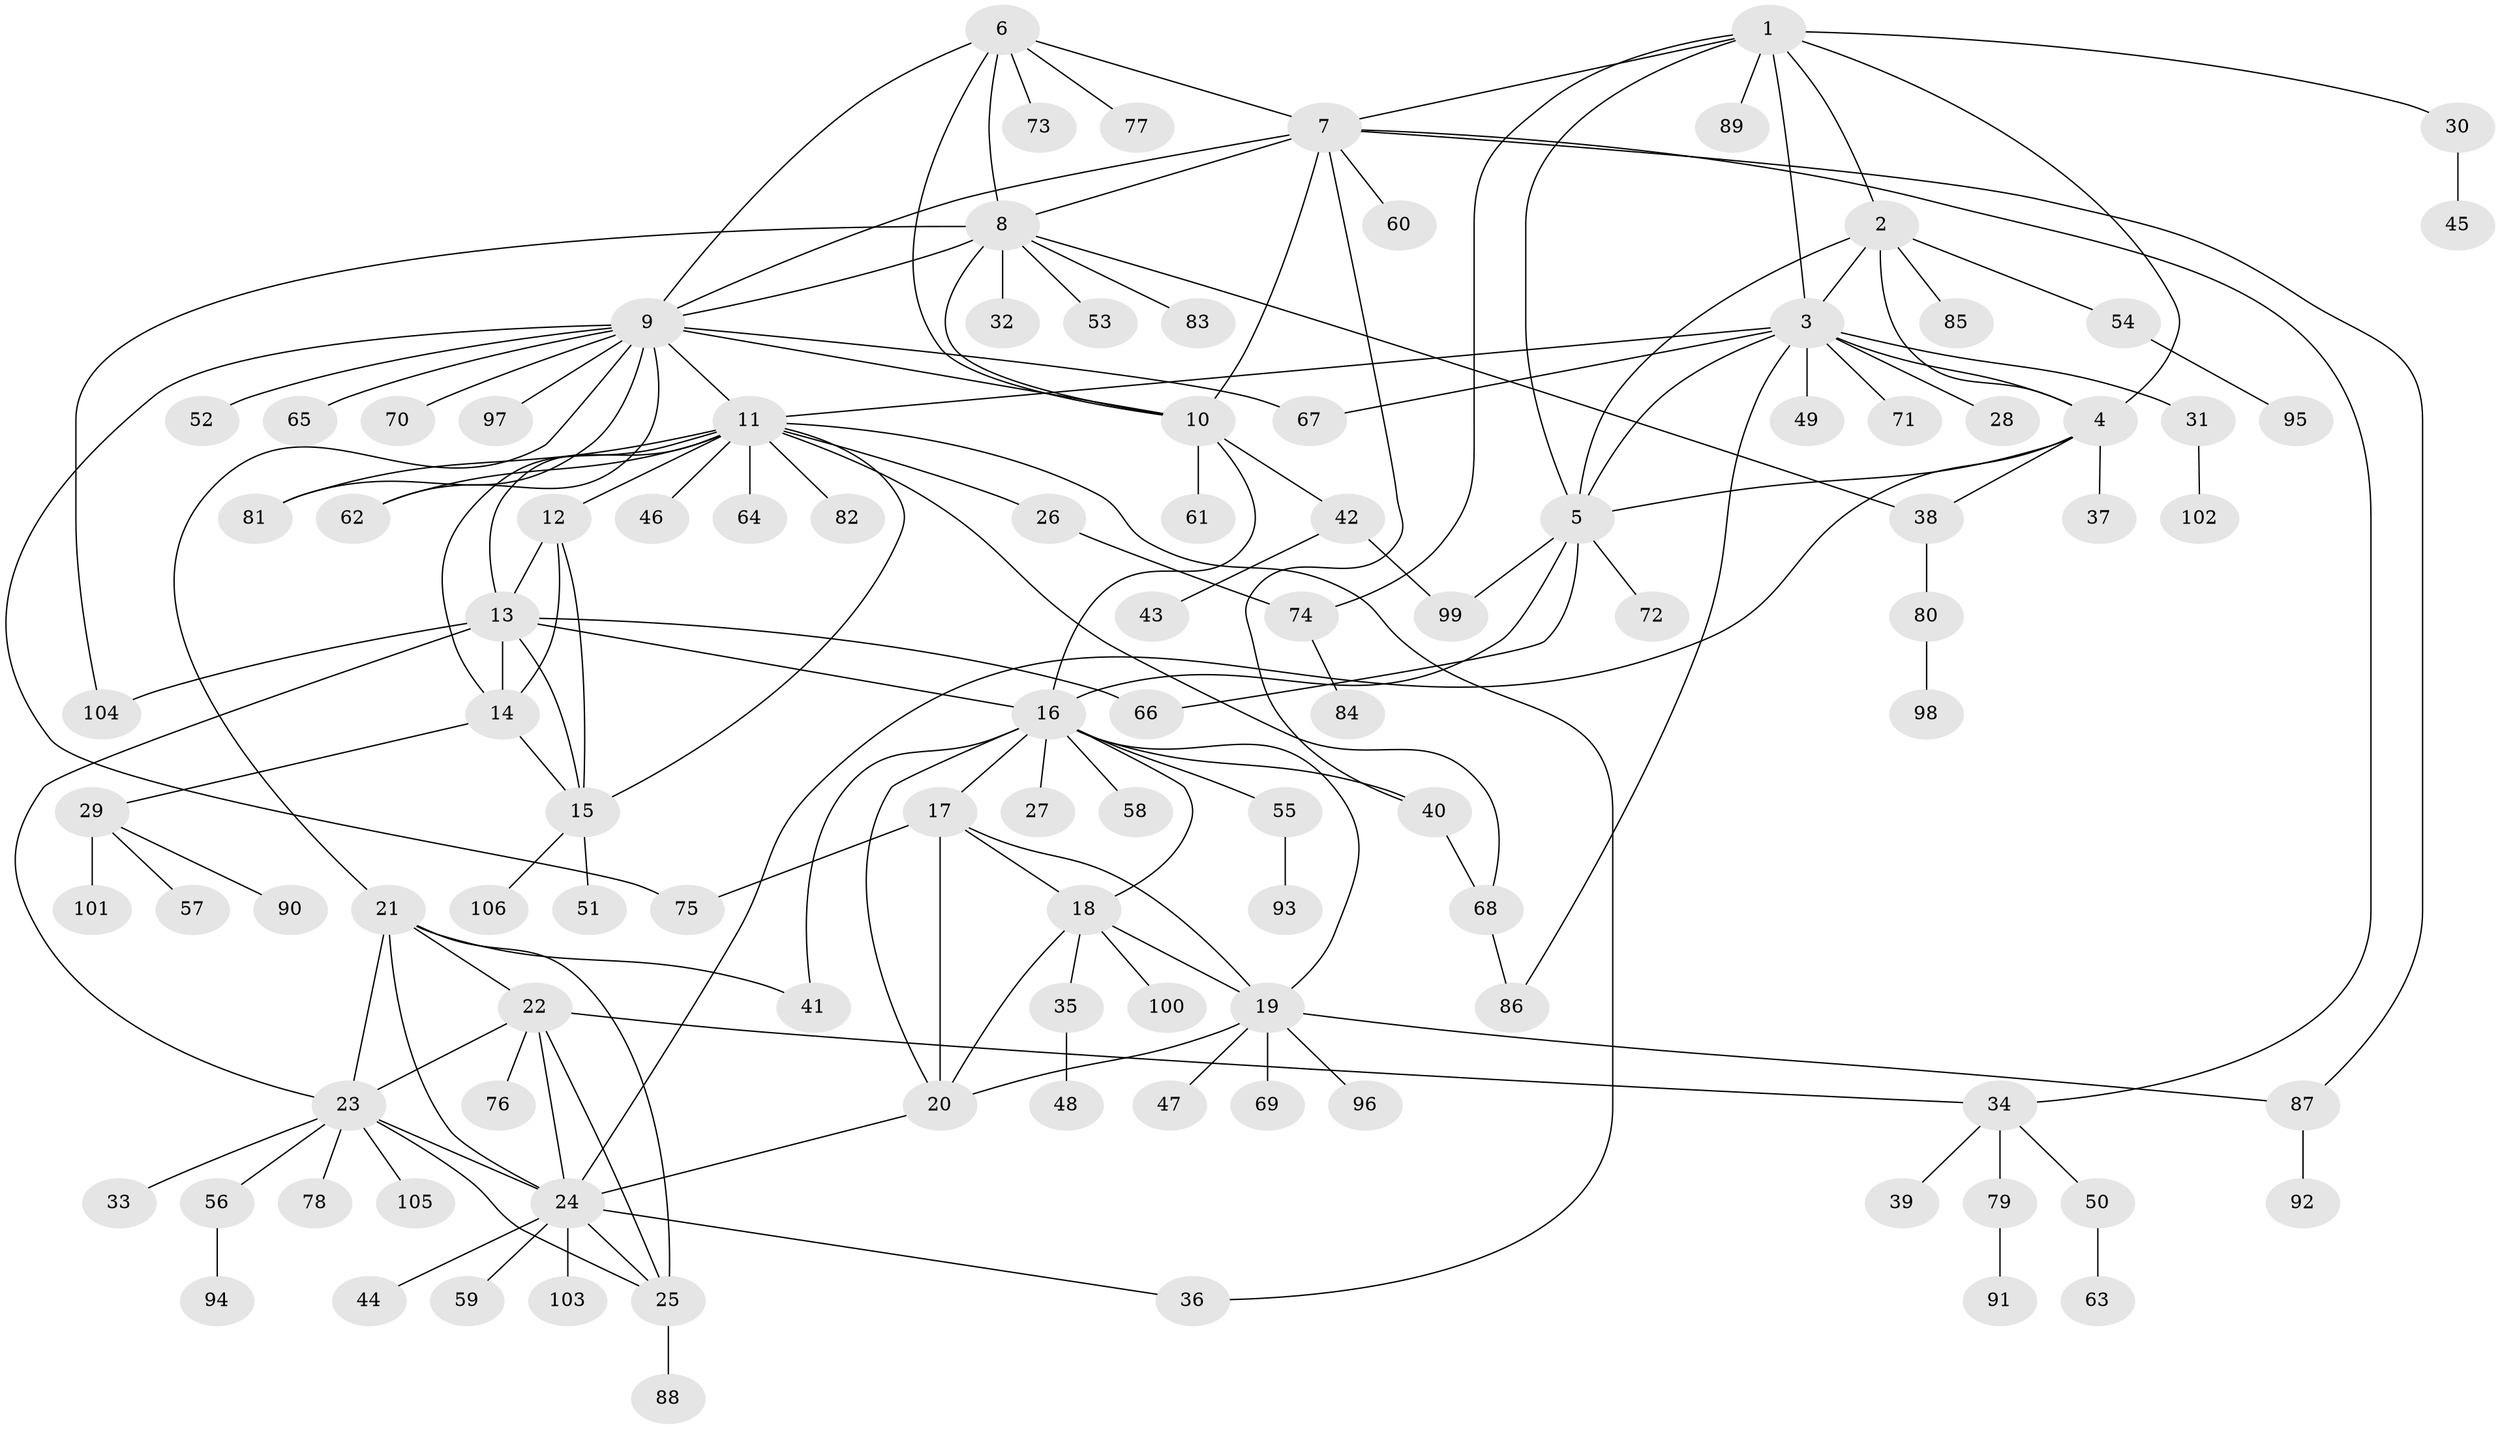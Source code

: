 // coarse degree distribution, {10: 0.037037037037037035, 4: 0.012345679012345678, 9: 0.024691358024691357, 7: 0.012345679012345678, 6: 0.04938271604938271, 14: 0.012345679012345678, 12: 0.012345679012345678, 5: 0.037037037037037035, 11: 0.024691358024691357, 8: 0.012345679012345678, 3: 0.06172839506172839, 2: 0.12345679012345678, 1: 0.5802469135802469}
// Generated by graph-tools (version 1.1) at 2025/24/03/03/25 07:24:13]
// undirected, 106 vertices, 157 edges
graph export_dot {
graph [start="1"]
  node [color=gray90,style=filled];
  1;
  2;
  3;
  4;
  5;
  6;
  7;
  8;
  9;
  10;
  11;
  12;
  13;
  14;
  15;
  16;
  17;
  18;
  19;
  20;
  21;
  22;
  23;
  24;
  25;
  26;
  27;
  28;
  29;
  30;
  31;
  32;
  33;
  34;
  35;
  36;
  37;
  38;
  39;
  40;
  41;
  42;
  43;
  44;
  45;
  46;
  47;
  48;
  49;
  50;
  51;
  52;
  53;
  54;
  55;
  56;
  57;
  58;
  59;
  60;
  61;
  62;
  63;
  64;
  65;
  66;
  67;
  68;
  69;
  70;
  71;
  72;
  73;
  74;
  75;
  76;
  77;
  78;
  79;
  80;
  81;
  82;
  83;
  84;
  85;
  86;
  87;
  88;
  89;
  90;
  91;
  92;
  93;
  94;
  95;
  96;
  97;
  98;
  99;
  100;
  101;
  102;
  103;
  104;
  105;
  106;
  1 -- 2;
  1 -- 3;
  1 -- 4;
  1 -- 5;
  1 -- 7;
  1 -- 30;
  1 -- 74;
  1 -- 89;
  2 -- 3;
  2 -- 4;
  2 -- 5;
  2 -- 54;
  2 -- 85;
  3 -- 4;
  3 -- 5;
  3 -- 11;
  3 -- 28;
  3 -- 31;
  3 -- 49;
  3 -- 67;
  3 -- 71;
  3 -- 86;
  4 -- 5;
  4 -- 24;
  4 -- 37;
  4 -- 38;
  5 -- 16;
  5 -- 66;
  5 -- 72;
  5 -- 99;
  6 -- 7;
  6 -- 8;
  6 -- 9;
  6 -- 10;
  6 -- 73;
  6 -- 77;
  7 -- 8;
  7 -- 9;
  7 -- 10;
  7 -- 34;
  7 -- 40;
  7 -- 60;
  7 -- 87;
  8 -- 9;
  8 -- 10;
  8 -- 32;
  8 -- 38;
  8 -- 53;
  8 -- 83;
  8 -- 104;
  9 -- 10;
  9 -- 11;
  9 -- 21;
  9 -- 52;
  9 -- 62;
  9 -- 65;
  9 -- 67;
  9 -- 70;
  9 -- 75;
  9 -- 81;
  9 -- 97;
  10 -- 16;
  10 -- 42;
  10 -- 61;
  11 -- 12;
  11 -- 13;
  11 -- 14;
  11 -- 15;
  11 -- 26;
  11 -- 36;
  11 -- 46;
  11 -- 62;
  11 -- 64;
  11 -- 68;
  11 -- 81;
  11 -- 82;
  12 -- 13;
  12 -- 14;
  12 -- 15;
  13 -- 14;
  13 -- 15;
  13 -- 16;
  13 -- 23;
  13 -- 66;
  13 -- 104;
  14 -- 15;
  14 -- 29;
  15 -- 51;
  15 -- 106;
  16 -- 17;
  16 -- 18;
  16 -- 19;
  16 -- 20;
  16 -- 27;
  16 -- 40;
  16 -- 41;
  16 -- 55;
  16 -- 58;
  17 -- 18;
  17 -- 19;
  17 -- 20;
  17 -- 75;
  18 -- 19;
  18 -- 20;
  18 -- 35;
  18 -- 100;
  19 -- 20;
  19 -- 47;
  19 -- 69;
  19 -- 87;
  19 -- 96;
  20 -- 24;
  21 -- 22;
  21 -- 23;
  21 -- 24;
  21 -- 25;
  21 -- 41;
  22 -- 23;
  22 -- 24;
  22 -- 25;
  22 -- 34;
  22 -- 76;
  23 -- 24;
  23 -- 25;
  23 -- 33;
  23 -- 56;
  23 -- 78;
  23 -- 105;
  24 -- 25;
  24 -- 36;
  24 -- 44;
  24 -- 59;
  24 -- 103;
  25 -- 88;
  26 -- 74;
  29 -- 57;
  29 -- 90;
  29 -- 101;
  30 -- 45;
  31 -- 102;
  34 -- 39;
  34 -- 50;
  34 -- 79;
  35 -- 48;
  38 -- 80;
  40 -- 68;
  42 -- 43;
  42 -- 99;
  50 -- 63;
  54 -- 95;
  55 -- 93;
  56 -- 94;
  68 -- 86;
  74 -- 84;
  79 -- 91;
  80 -- 98;
  87 -- 92;
}
